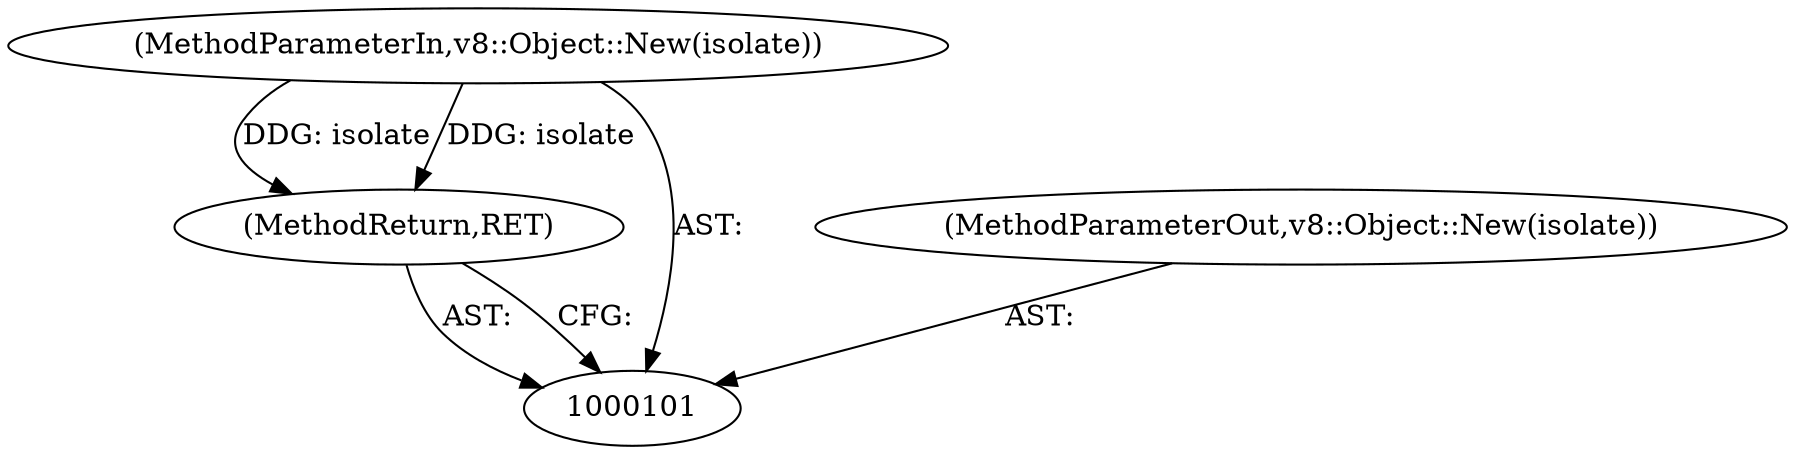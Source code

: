 digraph "0_Chrome_b5bdf3778209179111c9f865af00940e74aa20e7_0" {
"1000104" [label="(MethodReturn,RET)"];
"1000102" [label="(MethodParameterIn,v8::Object::New(isolate))"];
"1000115" [label="(MethodParameterOut,v8::Object::New(isolate))"];
"1000104" -> "1000101"  [label="AST: "];
"1000104" -> "1000101"  [label="CFG: "];
"1000102" -> "1000104"  [label="DDG: isolate"];
"1000102" -> "1000101"  [label="AST: "];
"1000102" -> "1000104"  [label="DDG: isolate"];
"1000115" -> "1000101"  [label="AST: "];
}
